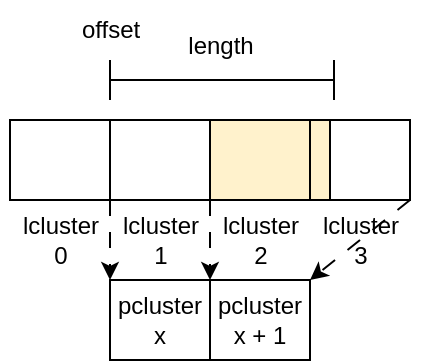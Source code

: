 <mxfile version="21.5.2" type="device">
  <diagram name="Page-1" id="JH9ZpMwY7iEy2QWGhZaP">
    <mxGraphModel dx="403" dy="244" grid="1" gridSize="10" guides="1" tooltips="1" connect="1" arrows="1" fold="1" page="1" pageScale="1" pageWidth="850" pageHeight="1100" math="0" shadow="0">
      <root>
        <mxCell id="0" />
        <mxCell id="1" parent="0" />
        <mxCell id="O20SZ3d7peppkT82bp2E-1" value="" style="rounded=0;whiteSpace=wrap;html=1;" vertex="1" parent="1">
          <mxGeometry x="325" y="220" width="50" height="40" as="geometry" />
        </mxCell>
        <mxCell id="O20SZ3d7peppkT82bp2E-2" value="" style="rounded=0;whiteSpace=wrap;html=1;fillColor=#FFFFFF;strokeColor=#000000;" vertex="1" parent="1">
          <mxGeometry x="375" y="220" width="50" height="40" as="geometry" />
        </mxCell>
        <mxCell id="O20SZ3d7peppkT82bp2E-3" value="" style="rounded=0;whiteSpace=wrap;html=1;fillColor=#fff2cc;strokeColor=#000000;" vertex="1" parent="1">
          <mxGeometry x="425" y="220" width="50" height="40" as="geometry" />
        </mxCell>
        <mxCell id="O20SZ3d7peppkT82bp2E-10" value="" style="shape=crossbar;whiteSpace=wrap;html=1;rounded=1;" vertex="1" parent="1">
          <mxGeometry x="375" y="190" width="112" height="20" as="geometry" />
        </mxCell>
        <mxCell id="O20SZ3d7peppkT82bp2E-11" value="offset" style="text;html=1;align=center;verticalAlign=middle;resizable=0;points=[];autosize=1;strokeColor=none;fillColor=none;" vertex="1" parent="1">
          <mxGeometry x="350" y="160" width="50" height="30" as="geometry" />
        </mxCell>
        <mxCell id="O20SZ3d7peppkT82bp2E-12" value="length" style="text;html=1;align=center;verticalAlign=middle;resizable=0;points=[];autosize=1;strokeColor=none;fillColor=none;" vertex="1" parent="1">
          <mxGeometry x="400" y="168" width="60" height="30" as="geometry" />
        </mxCell>
        <mxCell id="O20SZ3d7peppkT82bp2E-13" value="pcluster&lt;br&gt;x" style="rounded=0;whiteSpace=wrap;html=1;fillColor=none;strokeColor=#000000;" vertex="1" parent="1">
          <mxGeometry x="375" y="300" width="50" height="40" as="geometry" />
        </mxCell>
        <mxCell id="O20SZ3d7peppkT82bp2E-14" value="pcluster&lt;br&gt;x + 1" style="rounded=0;whiteSpace=wrap;html=1;fillColor=none;strokeColor=#000000;" vertex="1" parent="1">
          <mxGeometry x="425" y="300" width="50" height="40" as="geometry" />
        </mxCell>
        <mxCell id="O20SZ3d7peppkT82bp2E-15" value="" style="endArrow=classic;html=1;rounded=0;exitX=0;exitY=1;exitDx=0;exitDy=0;entryX=0;entryY=0;entryDx=0;entryDy=0;dashed=1;dashPattern=8 8;" edge="1" parent="1" source="O20SZ3d7peppkT82bp2E-2" target="O20SZ3d7peppkT82bp2E-13">
          <mxGeometry width="50" height="50" relative="1" as="geometry">
            <mxPoint x="440" y="280" as="sourcePoint" />
            <mxPoint x="490" y="230" as="targetPoint" />
          </mxGeometry>
        </mxCell>
        <mxCell id="O20SZ3d7peppkT82bp2E-16" value="" style="endArrow=classic;html=1;rounded=0;exitX=0;exitY=1;exitDx=0;exitDy=0;entryX=0;entryY=0;entryDx=0;entryDy=0;dashed=1;dashPattern=8 8;" edge="1" parent="1" source="O20SZ3d7peppkT82bp2E-3" target="O20SZ3d7peppkT82bp2E-14">
          <mxGeometry width="50" height="50" relative="1" as="geometry">
            <mxPoint x="440" y="280" as="sourcePoint" />
            <mxPoint x="490" y="230" as="targetPoint" />
          </mxGeometry>
        </mxCell>
        <mxCell id="O20SZ3d7peppkT82bp2E-17" value="" style="endArrow=classic;html=1;rounded=0;exitX=1;exitY=1;exitDx=0;exitDy=0;entryX=1;entryY=0;entryDx=0;entryDy=0;dashed=1;dashPattern=8 8;" edge="1" parent="1" target="O20SZ3d7peppkT82bp2E-14">
          <mxGeometry width="50" height="50" relative="1" as="geometry">
            <mxPoint x="525" y="260" as="sourcePoint" />
            <mxPoint x="490" y="230" as="targetPoint" />
          </mxGeometry>
        </mxCell>
        <mxCell id="O20SZ3d7peppkT82bp2E-22" value="" style="rounded=0;whiteSpace=wrap;html=1;fillColor=#fff2cc;strokeColor=#000000;" vertex="1" parent="1">
          <mxGeometry x="475" y="220" width="10" height="40" as="geometry" />
        </mxCell>
        <mxCell id="O20SZ3d7peppkT82bp2E-23" value="" style="rounded=0;whiteSpace=wrap;html=1;fillColor=none;strokeColor=#000000;" vertex="1" parent="1">
          <mxGeometry x="485" y="220" width="40" height="40" as="geometry" />
        </mxCell>
        <mxCell id="O20SZ3d7peppkT82bp2E-24" value="lcluster&lt;br&gt;0" style="text;html=1;align=center;verticalAlign=middle;resizable=0;points=[];autosize=1;strokeColor=none;fillColor=none;" vertex="1" parent="1">
          <mxGeometry x="320" y="260" width="60" height="40" as="geometry" />
        </mxCell>
        <mxCell id="O20SZ3d7peppkT82bp2E-25" value="lcluster&lt;br&gt;1" style="text;html=1;align=center;verticalAlign=middle;resizable=0;points=[];autosize=1;strokeColor=none;fillColor=none;" vertex="1" parent="1">
          <mxGeometry x="370" y="260" width="60" height="40" as="geometry" />
        </mxCell>
        <mxCell id="O20SZ3d7peppkT82bp2E-26" value="lcluster&lt;br&gt;2" style="text;html=1;align=center;verticalAlign=middle;resizable=0;points=[];autosize=1;strokeColor=none;fillColor=none;" vertex="1" parent="1">
          <mxGeometry x="420" y="260" width="60" height="40" as="geometry" />
        </mxCell>
        <mxCell id="O20SZ3d7peppkT82bp2E-27" value="lcluster&lt;br&gt;3" style="text;html=1;align=center;verticalAlign=middle;resizable=0;points=[];autosize=1;strokeColor=none;fillColor=none;" vertex="1" parent="1">
          <mxGeometry x="470" y="260" width="60" height="40" as="geometry" />
        </mxCell>
      </root>
    </mxGraphModel>
  </diagram>
</mxfile>
